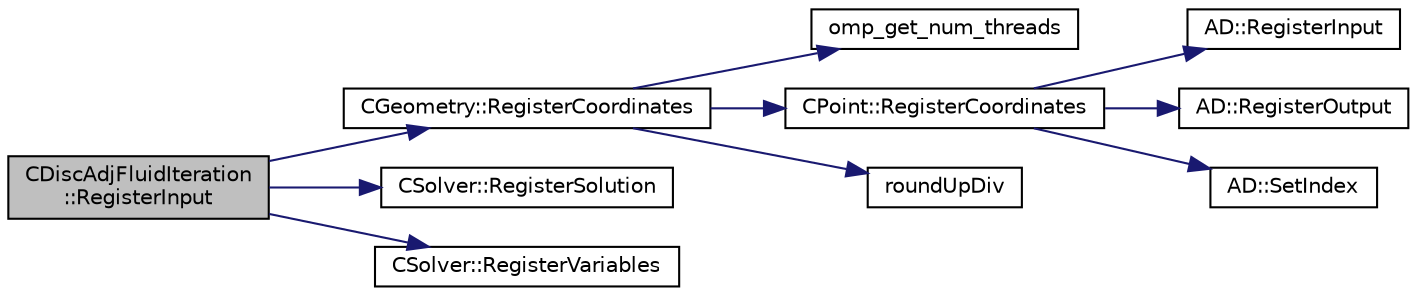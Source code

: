 digraph "CDiscAdjFluidIteration::RegisterInput"
{
 // LATEX_PDF_SIZE
  edge [fontname="Helvetica",fontsize="10",labelfontname="Helvetica",labelfontsize="10"];
  node [fontname="Helvetica",fontsize="10",shape=record];
  rankdir="LR";
  Node1 [label="CDiscAdjFluidIteration\l::RegisterInput",height=0.2,width=0.4,color="black", fillcolor="grey75", style="filled", fontcolor="black",tooltip="Registers all output variables of the fluid iteration."];
  Node1 -> Node2 [color="midnightblue",fontsize="10",style="solid",fontname="Helvetica"];
  Node2 [label="CGeometry::RegisterCoordinates",height=0.2,width=0.4,color="black", fillcolor="white", style="filled",URL="$classCGeometry.html#aad0d4c3828290ab6efd1104dec410ed3",tooltip="Register the coordinates of the mesh nodes."];
  Node2 -> Node3 [color="midnightblue",fontsize="10",style="solid",fontname="Helvetica"];
  Node3 [label="omp_get_num_threads",height=0.2,width=0.4,color="black", fillcolor="white", style="filled",URL="$omp__structure_8hpp.html#a15e588e219ac407d67b02755aab67506",tooltip="Number of threads in current team."];
  Node2 -> Node4 [color="midnightblue",fontsize="10",style="solid",fontname="Helvetica"];
  Node4 [label="CPoint::RegisterCoordinates",height=0.2,width=0.4,color="black", fillcolor="white", style="filled",URL="$classCPoint.html#a9a9a2f4e628fc64d1f709fea60fc119e",tooltip="Register coordinates of a point."];
  Node4 -> Node5 [color="midnightblue",fontsize="10",style="solid",fontname="Helvetica"];
  Node5 [label="AD::RegisterInput",height=0.2,width=0.4,color="black", fillcolor="white", style="filled",URL="$namespaceAD.html#a05310227c195f7e83d394ce9cae8b73e",tooltip="Registers the variable as an input and saves internal data (indices). I.e. as a leaf of the computati..."];
  Node4 -> Node6 [color="midnightblue",fontsize="10",style="solid",fontname="Helvetica"];
  Node6 [label="AD::RegisterOutput",height=0.2,width=0.4,color="black", fillcolor="white", style="filled",URL="$namespaceAD.html#ae381e45797545e980376c4aeb3f5afdc",tooltip="Registers the variable as an output. I.e. as the root of the computational graph."];
  Node4 -> Node7 [color="midnightblue",fontsize="10",style="solid",fontname="Helvetica"];
  Node7 [label="AD::SetIndex",height=0.2,width=0.4,color="black", fillcolor="white", style="filled",URL="$namespaceAD.html#a93909396dd20444ea1ad3100003ff08c",tooltip="Evaluates and saves gradient data from a variable."];
  Node2 -> Node8 [color="midnightblue",fontsize="10",style="solid",fontname="Helvetica"];
  Node8 [label="roundUpDiv",height=0.2,width=0.4,color="black", fillcolor="white", style="filled",URL="$omp__structure_8hpp.html#a1c00281f52b615b111a4990b2d2a5157",tooltip="Integer division rounding up."];
  Node1 -> Node9 [color="midnightblue",fontsize="10",style="solid",fontname="Helvetica"];
  Node9 [label="CSolver::RegisterSolution",height=0.2,width=0.4,color="black", fillcolor="white", style="filled",URL="$classCSolver.html#a2b092b019e35168c9b09d3f2da83f6bc",tooltip="A virtual member."];
  Node1 -> Node10 [color="midnightblue",fontsize="10",style="solid",fontname="Helvetica"];
  Node10 [label="CSolver::RegisterVariables",height=0.2,width=0.4,color="black", fillcolor="white", style="filled",URL="$classCSolver.html#a70c8f5c077cc2f568f0559d81e39da08",tooltip="A virtual member."];
}
